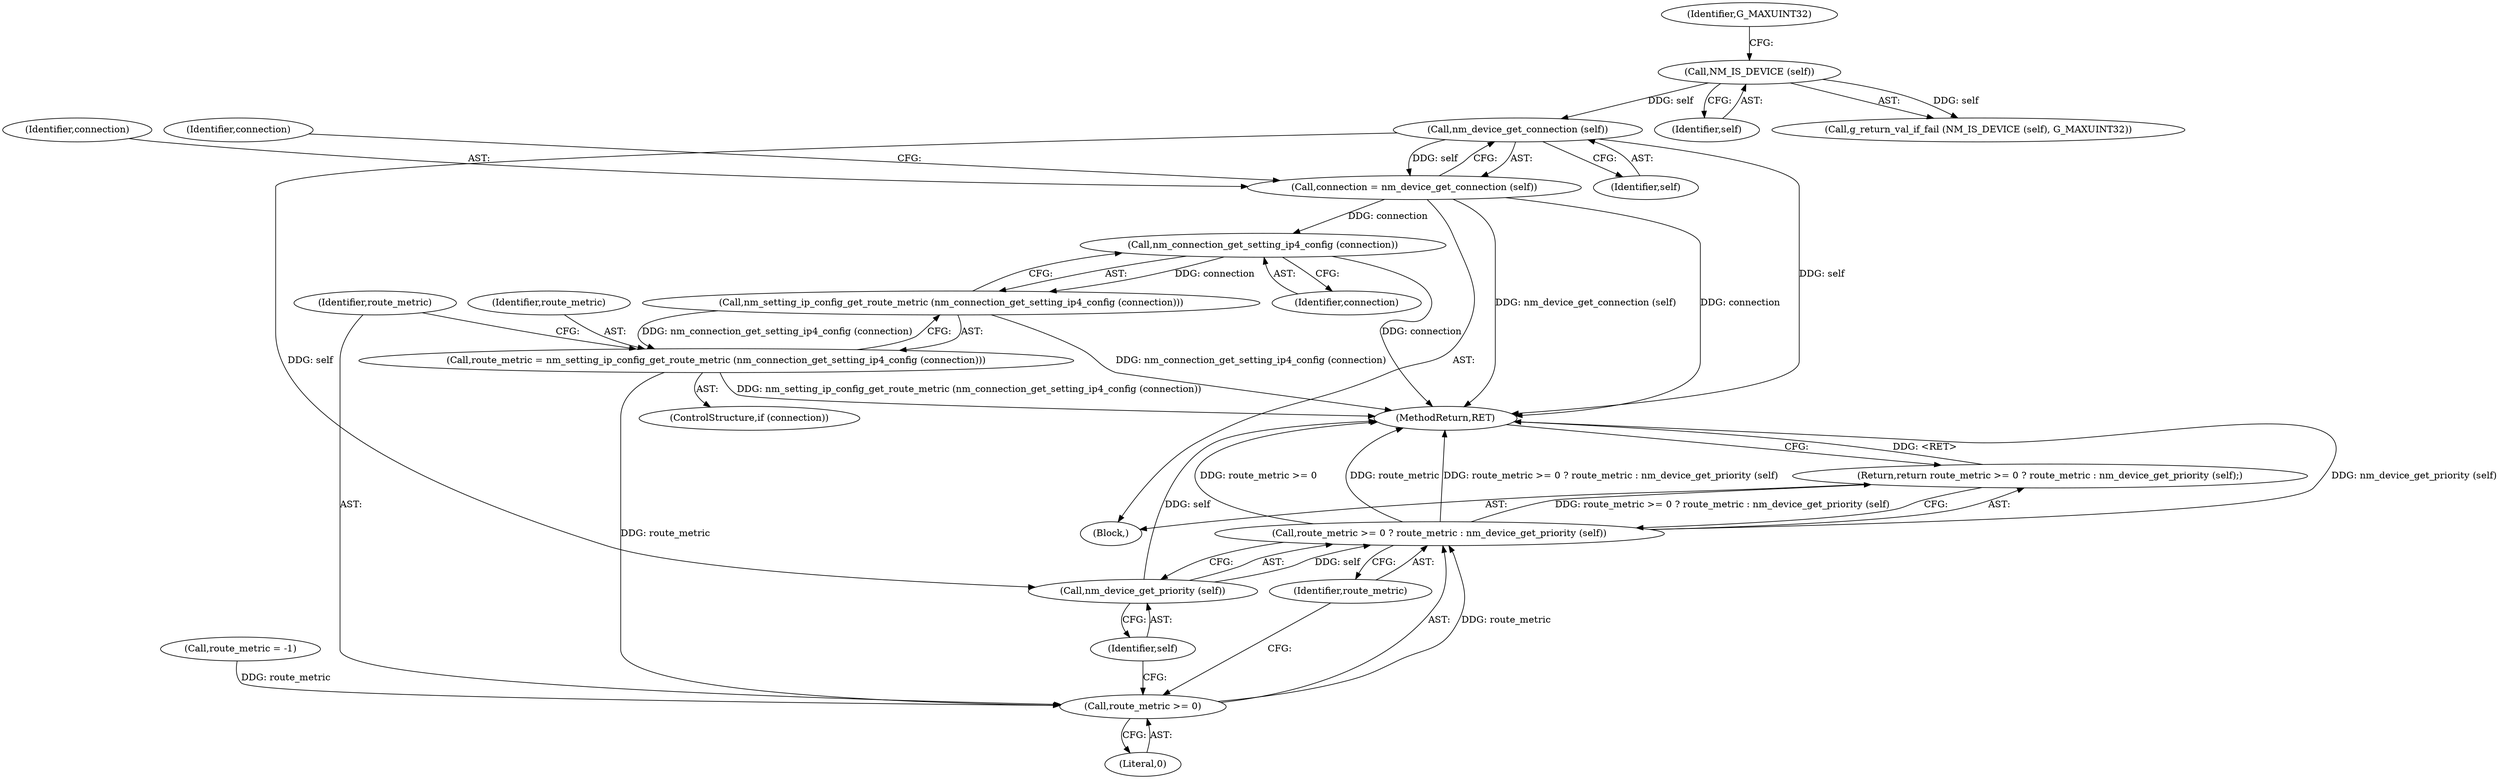 digraph "0_NetworkManager_d5fc88e573fa58b93034b04d35a2454f5d28cad9@API" {
"1000674" [label="(Call,nm_device_get_connection (self))"];
"1000669" [label="(Call,NM_IS_DEVICE (self))"];
"1000672" [label="(Call,connection = nm_device_get_connection (self))"];
"1000681" [label="(Call,nm_connection_get_setting_ip4_config (connection))"];
"1000680" [label="(Call,nm_setting_ip_config_get_route_metric (nm_connection_get_setting_ip4_config (connection)))"];
"1000678" [label="(Call,route_metric = nm_setting_ip_config_get_route_metric (nm_connection_get_setting_ip4_config (connection)))"];
"1000685" [label="(Call,route_metric >= 0)"];
"1000684" [label="(Call,route_metric >= 0 ? route_metric : nm_device_get_priority (self))"];
"1000683" [label="(Return,return route_metric >= 0 ? route_metric : nm_device_get_priority (self);)"];
"1000689" [label="(Call,nm_device_get_priority (self))"];
"1000661" [label="(Block,)"];
"1000670" [label="(Identifier,self)"];
"1000671" [label="(Identifier,G_MAXUINT32)"];
"1000668" [label="(Call,g_return_val_if_fail (NM_IS_DEVICE (self), G_MAXUINT32))"];
"1000673" [label="(Identifier,connection)"];
"1000678" [label="(Call,route_metric = nm_setting_ip_config_get_route_metric (nm_connection_get_setting_ip4_config (connection)))"];
"1000676" [label="(ControlStructure,if (connection))"];
"1000664" [label="(Call,route_metric = -1)"];
"1000689" [label="(Call,nm_device_get_priority (self))"];
"1000682" [label="(Identifier,connection)"];
"1000681" [label="(Call,nm_connection_get_setting_ip4_config (connection))"];
"1000686" [label="(Identifier,route_metric)"];
"1000679" [label="(Identifier,route_metric)"];
"1000685" [label="(Call,route_metric >= 0)"];
"1000687" [label="(Literal,0)"];
"1000680" [label="(Call,nm_setting_ip_config_get_route_metric (nm_connection_get_setting_ip4_config (connection)))"];
"1000684" [label="(Call,route_metric >= 0 ? route_metric : nm_device_get_priority (self))"];
"1000674" [label="(Call,nm_device_get_connection (self))"];
"1000669" [label="(Call,NM_IS_DEVICE (self))"];
"1000690" [label="(Identifier,self)"];
"1000688" [label="(Identifier,route_metric)"];
"1007368" [label="(MethodReturn,RET)"];
"1000672" [label="(Call,connection = nm_device_get_connection (self))"];
"1000683" [label="(Return,return route_metric >= 0 ? route_metric : nm_device_get_priority (self);)"];
"1000677" [label="(Identifier,connection)"];
"1000675" [label="(Identifier,self)"];
"1000674" -> "1000672"  [label="AST: "];
"1000674" -> "1000675"  [label="CFG: "];
"1000675" -> "1000674"  [label="AST: "];
"1000672" -> "1000674"  [label="CFG: "];
"1000674" -> "1007368"  [label="DDG: self"];
"1000674" -> "1000672"  [label="DDG: self"];
"1000669" -> "1000674"  [label="DDG: self"];
"1000674" -> "1000689"  [label="DDG: self"];
"1000669" -> "1000668"  [label="AST: "];
"1000669" -> "1000670"  [label="CFG: "];
"1000670" -> "1000669"  [label="AST: "];
"1000671" -> "1000669"  [label="CFG: "];
"1000669" -> "1000668"  [label="DDG: self"];
"1000672" -> "1000661"  [label="AST: "];
"1000673" -> "1000672"  [label="AST: "];
"1000677" -> "1000672"  [label="CFG: "];
"1000672" -> "1007368"  [label="DDG: nm_device_get_connection (self)"];
"1000672" -> "1007368"  [label="DDG: connection"];
"1000672" -> "1000681"  [label="DDG: connection"];
"1000681" -> "1000680"  [label="AST: "];
"1000681" -> "1000682"  [label="CFG: "];
"1000682" -> "1000681"  [label="AST: "];
"1000680" -> "1000681"  [label="CFG: "];
"1000681" -> "1007368"  [label="DDG: connection"];
"1000681" -> "1000680"  [label="DDG: connection"];
"1000680" -> "1000678"  [label="AST: "];
"1000678" -> "1000680"  [label="CFG: "];
"1000680" -> "1007368"  [label="DDG: nm_connection_get_setting_ip4_config (connection)"];
"1000680" -> "1000678"  [label="DDG: nm_connection_get_setting_ip4_config (connection)"];
"1000678" -> "1000676"  [label="AST: "];
"1000679" -> "1000678"  [label="AST: "];
"1000686" -> "1000678"  [label="CFG: "];
"1000678" -> "1007368"  [label="DDG: nm_setting_ip_config_get_route_metric (nm_connection_get_setting_ip4_config (connection))"];
"1000678" -> "1000685"  [label="DDG: route_metric"];
"1000685" -> "1000684"  [label="AST: "];
"1000685" -> "1000687"  [label="CFG: "];
"1000686" -> "1000685"  [label="AST: "];
"1000687" -> "1000685"  [label="AST: "];
"1000688" -> "1000685"  [label="CFG: "];
"1000690" -> "1000685"  [label="CFG: "];
"1000685" -> "1000684"  [label="DDG: route_metric"];
"1000664" -> "1000685"  [label="DDG: route_metric"];
"1000684" -> "1000683"  [label="AST: "];
"1000684" -> "1000688"  [label="CFG: "];
"1000684" -> "1000689"  [label="CFG: "];
"1000688" -> "1000684"  [label="AST: "];
"1000689" -> "1000684"  [label="AST: "];
"1000683" -> "1000684"  [label="CFG: "];
"1000684" -> "1007368"  [label="DDG: route_metric >= 0 ? route_metric : nm_device_get_priority (self)"];
"1000684" -> "1007368"  [label="DDG: nm_device_get_priority (self)"];
"1000684" -> "1007368"  [label="DDG: route_metric >= 0"];
"1000684" -> "1007368"  [label="DDG: route_metric"];
"1000684" -> "1000683"  [label="DDG: route_metric >= 0 ? route_metric : nm_device_get_priority (self)"];
"1000689" -> "1000684"  [label="DDG: self"];
"1000683" -> "1000661"  [label="AST: "];
"1007368" -> "1000683"  [label="CFG: "];
"1000683" -> "1007368"  [label="DDG: <RET>"];
"1000689" -> "1000690"  [label="CFG: "];
"1000690" -> "1000689"  [label="AST: "];
"1000689" -> "1007368"  [label="DDG: self"];
}
